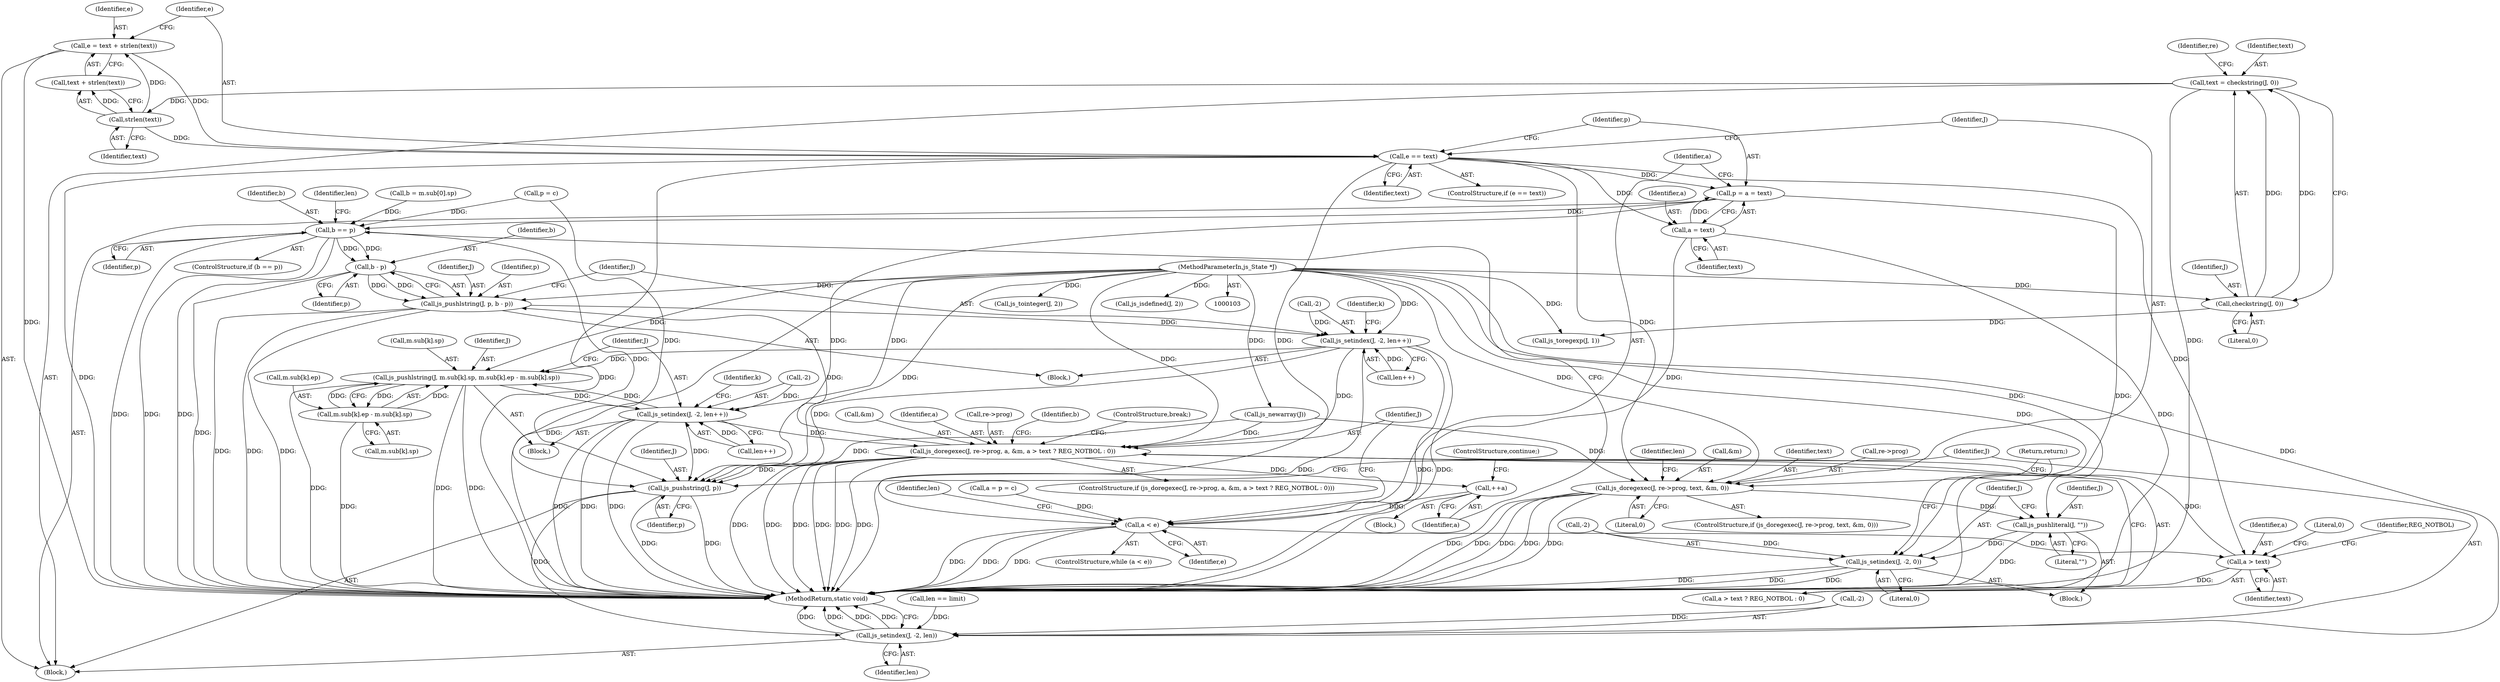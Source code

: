 digraph "0_mujs_00d4606c3baf813b7b1c176823b2729bf51002a2_4@pointer" {
"1000151" [label="(Call,e == text)"];
"1000144" [label="(Call,e = text + strlen(text))"];
"1000148" [label="(Call,strlen(text))"];
"1000117" [label="(Call,text = checkstring(J, 0))"];
"1000119" [label="(Call,checkstring(J, 0))"];
"1000104" [label="(MethodParameterIn,js_State *J)"];
"1000156" [label="(Call,js_doregexec(J, re->prog, text, &m, 0))"];
"1000171" [label="(Call,js_pushliteral(J, \"\"))"];
"1000174" [label="(Call,js_setindex(J, -2, 0))"];
"1000180" [label="(Call,p = a = text)"];
"1000225" [label="(Call,b == p)"];
"1000240" [label="(Call,b - p)"];
"1000237" [label="(Call,js_pushlstring(J, p, b - p))"];
"1000243" [label="(Call,js_setindex(J, -2, len++))"];
"1000191" [label="(Call,js_doregexec(J, re->prog, a, &m, a > text ? REG_NOTBOL : 0))"];
"1000229" [label="(Call,++a)"];
"1000186" [label="(Call,a < e)"];
"1000200" [label="(Call,a > text)"];
"1000306" [label="(Call,js_pushstring(J, p))"];
"1000309" [label="(Call,js_setindex(J, -2, len))"];
"1000266" [label="(Call,js_pushlstring(J, m.sub[k].sp, m.sub[k].ep - m.sub[k].sp))"];
"1000275" [label="(Call,m.sub[k].ep - m.sub[k].sp)"];
"1000290" [label="(Call,js_setindex(J, -2, len++))"];
"1000182" [label="(Call,a = text)"];
"1000224" [label="(ControlStructure,if (b == p))"];
"1000133" [label="(Call,js_tointeger(J, 2))"];
"1000227" [label="(Identifier,p)"];
"1000204" [label="(Literal,0)"];
"1000283" [label="(Call,m.sub[k].sp)"];
"1000124" [label="(Call,js_toregexp(J, 1))"];
"1000241" [label="(Identifier,b)"];
"1000226" [label="(Identifier,b)"];
"1000275" [label="(Call,m.sub[k].ep - m.sub[k].sp)"];
"1000118" [label="(Identifier,text)"];
"1000203" [label="(Identifier,REG_NOTBOL)"];
"1000187" [label="(Identifier,a)"];
"1000183" [label="(Identifier,a)"];
"1000201" [label="(Identifier,a)"];
"1000302" [label="(Call,len == limit)"];
"1000139" [label="(Call,js_newarray(J))"];
"1000260" [label="(Block,)"];
"1000175" [label="(Identifier,J)"];
"1000298" [label="(Call,p = c)"];
"1000180" [label="(Call,p = a = text)"];
"1000268" [label="(Call,m.sub[k].sp)"];
"1000225" [label="(Call,b == p)"];
"1000308" [label="(Identifier,p)"];
"1000188" [label="(Identifier,e)"];
"1000172" [label="(Identifier,J)"];
"1000179" [label="(Return,return;)"];
"1000181" [label="(Identifier,p)"];
"1000185" [label="(ControlStructure,while (a < e))"];
"1000199" [label="(Call,a > text ? REG_NOTBOL : 0)"];
"1000165" [label="(Block,)"];
"1000173" [label="(Literal,\"\")"];
"1000168" [label="(Identifier,len)"];
"1000123" [label="(Identifier,re)"];
"1000152" [label="(Identifier,e)"];
"1000119" [label="(Call,checkstring(J, 0))"];
"1000230" [label="(Identifier,a)"];
"1000191" [label="(Call,js_doregexec(J, re->prog, a, &m, a > text ? REG_NOTBOL : 0))"];
"1000120" [label="(Identifier,J)"];
"1000105" [label="(Block,)"];
"1000162" [label="(Call,&m)"];
"1000157" [label="(Identifier,J)"];
"1000144" [label="(Call,e = text + strlen(text))"];
"1000229" [label="(Call,++a)"];
"1000259" [label="(Identifier,k)"];
"1000117" [label="(Call,text = checkstring(J, 0))"];
"1000189" [label="(Block,)"];
"1000306" [label="(Call,js_pushstring(J, p))"];
"1000245" [label="(Call,-2)"];
"1000242" [label="(Identifier,p)"];
"1000148" [label="(Call,strlen(text))"];
"1000228" [label="(Block,)"];
"1000153" [label="(Identifier,text)"];
"1000303" [label="(Identifier,len)"];
"1000104" [label="(MethodParameterIn,js_State *J)"];
"1000151" [label="(Call,e == text)"];
"1000190" [label="(ControlStructure,if (js_doregexec(J, re->prog, a, &m, a > text ? REG_NOTBOL : 0)))"];
"1000161" [label="(Identifier,text)"];
"1000267" [label="(Identifier,J)"];
"1000291" [label="(Identifier,J)"];
"1000200" [label="(Call,a > text)"];
"1000186" [label="(Call,a < e)"];
"1000184" [label="(Identifier,text)"];
"1000309" [label="(Call,js_setindex(J, -2, len))"];
"1000314" [label="(MethodReturn,static void)"];
"1000155" [label="(ControlStructure,if (js_doregexec(J, re->prog, text, &m, 0)))"];
"1000292" [label="(Call,-2)"];
"1000266" [label="(Call,js_pushlstring(J, m.sub[k].sp, m.sub[k].ep - m.sub[k].sp))"];
"1000240" [label="(Call,b - p)"];
"1000234" [label="(Identifier,len)"];
"1000197" [label="(Call,&m)"];
"1000244" [label="(Identifier,J)"];
"1000176" [label="(Call,-2)"];
"1000146" [label="(Call,text + strlen(text))"];
"1000121" [label="(Literal,0)"];
"1000290" [label="(Call,js_setindex(J, -2, len++))"];
"1000158" [label="(Call,re->prog)"];
"1000196" [label="(Identifier,a)"];
"1000149" [label="(Identifier,text)"];
"1000238" [label="(Identifier,J)"];
"1000193" [label="(Call,re->prog)"];
"1000207" [label="(Identifier,b)"];
"1000276" [label="(Call,m.sub[k].ep)"];
"1000294" [label="(Call,len++)"];
"1000192" [label="(Identifier,J)"];
"1000156" [label="(Call,js_doregexec(J, re->prog, text, &m, 0))"];
"1000239" [label="(Identifier,p)"];
"1000150" [label="(ControlStructure,if (e == text))"];
"1000313" [label="(Identifier,len)"];
"1000296" [label="(Call,a = p = c)"];
"1000247" [label="(Call,len++)"];
"1000182" [label="(Call,a = text)"];
"1000174" [label="(Call,js_setindex(J, -2, 0))"];
"1000164" [label="(Literal,0)"];
"1000251" [label="(Identifier,k)"];
"1000145" [label="(Identifier,e)"];
"1000171" [label="(Call,js_pushliteral(J, \"\"))"];
"1000311" [label="(Call,-2)"];
"1000178" [label="(Literal,0)"];
"1000130" [label="(Call,js_isdefined(J, 2))"];
"1000205" [label="(ControlStructure,break;)"];
"1000231" [label="(ControlStructure,continue;)"];
"1000237" [label="(Call,js_pushlstring(J, p, b - p))"];
"1000206" [label="(Call,b = m.sub[0].sp)"];
"1000243" [label="(Call,js_setindex(J, -2, len++))"];
"1000307" [label="(Identifier,J)"];
"1000202" [label="(Identifier,text)"];
"1000310" [label="(Identifier,J)"];
"1000151" -> "1000150"  [label="AST: "];
"1000151" -> "1000153"  [label="CFG: "];
"1000152" -> "1000151"  [label="AST: "];
"1000153" -> "1000151"  [label="AST: "];
"1000157" -> "1000151"  [label="CFG: "];
"1000181" -> "1000151"  [label="CFG: "];
"1000151" -> "1000314"  [label="DDG: "];
"1000151" -> "1000314"  [label="DDG: "];
"1000144" -> "1000151"  [label="DDG: "];
"1000148" -> "1000151"  [label="DDG: "];
"1000151" -> "1000156"  [label="DDG: "];
"1000151" -> "1000180"  [label="DDG: "];
"1000151" -> "1000182"  [label="DDG: "];
"1000151" -> "1000186"  [label="DDG: "];
"1000151" -> "1000200"  [label="DDG: "];
"1000144" -> "1000105"  [label="AST: "];
"1000144" -> "1000146"  [label="CFG: "];
"1000145" -> "1000144"  [label="AST: "];
"1000146" -> "1000144"  [label="AST: "];
"1000152" -> "1000144"  [label="CFG: "];
"1000144" -> "1000314"  [label="DDG: "];
"1000148" -> "1000144"  [label="DDG: "];
"1000148" -> "1000146"  [label="AST: "];
"1000148" -> "1000149"  [label="CFG: "];
"1000149" -> "1000148"  [label="AST: "];
"1000146" -> "1000148"  [label="CFG: "];
"1000148" -> "1000146"  [label="DDG: "];
"1000117" -> "1000148"  [label="DDG: "];
"1000117" -> "1000105"  [label="AST: "];
"1000117" -> "1000119"  [label="CFG: "];
"1000118" -> "1000117"  [label="AST: "];
"1000119" -> "1000117"  [label="AST: "];
"1000123" -> "1000117"  [label="CFG: "];
"1000117" -> "1000314"  [label="DDG: "];
"1000119" -> "1000117"  [label="DDG: "];
"1000119" -> "1000117"  [label="DDG: "];
"1000119" -> "1000121"  [label="CFG: "];
"1000120" -> "1000119"  [label="AST: "];
"1000121" -> "1000119"  [label="AST: "];
"1000104" -> "1000119"  [label="DDG: "];
"1000119" -> "1000124"  [label="DDG: "];
"1000104" -> "1000103"  [label="AST: "];
"1000104" -> "1000314"  [label="DDG: "];
"1000104" -> "1000124"  [label="DDG: "];
"1000104" -> "1000130"  [label="DDG: "];
"1000104" -> "1000133"  [label="DDG: "];
"1000104" -> "1000139"  [label="DDG: "];
"1000104" -> "1000156"  [label="DDG: "];
"1000104" -> "1000171"  [label="DDG: "];
"1000104" -> "1000174"  [label="DDG: "];
"1000104" -> "1000191"  [label="DDG: "];
"1000104" -> "1000237"  [label="DDG: "];
"1000104" -> "1000243"  [label="DDG: "];
"1000104" -> "1000266"  [label="DDG: "];
"1000104" -> "1000290"  [label="DDG: "];
"1000104" -> "1000306"  [label="DDG: "];
"1000104" -> "1000309"  [label="DDG: "];
"1000156" -> "1000155"  [label="AST: "];
"1000156" -> "1000164"  [label="CFG: "];
"1000157" -> "1000156"  [label="AST: "];
"1000158" -> "1000156"  [label="AST: "];
"1000161" -> "1000156"  [label="AST: "];
"1000162" -> "1000156"  [label="AST: "];
"1000164" -> "1000156"  [label="AST: "];
"1000168" -> "1000156"  [label="CFG: "];
"1000179" -> "1000156"  [label="CFG: "];
"1000156" -> "1000314"  [label="DDG: "];
"1000156" -> "1000314"  [label="DDG: "];
"1000156" -> "1000314"  [label="DDG: "];
"1000156" -> "1000314"  [label="DDG: "];
"1000156" -> "1000314"  [label="DDG: "];
"1000139" -> "1000156"  [label="DDG: "];
"1000156" -> "1000171"  [label="DDG: "];
"1000171" -> "1000165"  [label="AST: "];
"1000171" -> "1000173"  [label="CFG: "];
"1000172" -> "1000171"  [label="AST: "];
"1000173" -> "1000171"  [label="AST: "];
"1000175" -> "1000171"  [label="CFG: "];
"1000171" -> "1000314"  [label="DDG: "];
"1000171" -> "1000174"  [label="DDG: "];
"1000174" -> "1000165"  [label="AST: "];
"1000174" -> "1000178"  [label="CFG: "];
"1000175" -> "1000174"  [label="AST: "];
"1000176" -> "1000174"  [label="AST: "];
"1000178" -> "1000174"  [label="AST: "];
"1000179" -> "1000174"  [label="CFG: "];
"1000174" -> "1000314"  [label="DDG: "];
"1000174" -> "1000314"  [label="DDG: "];
"1000174" -> "1000314"  [label="DDG: "];
"1000176" -> "1000174"  [label="DDG: "];
"1000180" -> "1000105"  [label="AST: "];
"1000180" -> "1000182"  [label="CFG: "];
"1000181" -> "1000180"  [label="AST: "];
"1000182" -> "1000180"  [label="AST: "];
"1000187" -> "1000180"  [label="CFG: "];
"1000180" -> "1000314"  [label="DDG: "];
"1000182" -> "1000180"  [label="DDG: "];
"1000180" -> "1000225"  [label="DDG: "];
"1000180" -> "1000306"  [label="DDG: "];
"1000225" -> "1000224"  [label="AST: "];
"1000225" -> "1000227"  [label="CFG: "];
"1000226" -> "1000225"  [label="AST: "];
"1000227" -> "1000225"  [label="AST: "];
"1000230" -> "1000225"  [label="CFG: "];
"1000234" -> "1000225"  [label="CFG: "];
"1000225" -> "1000314"  [label="DDG: "];
"1000225" -> "1000314"  [label="DDG: "];
"1000225" -> "1000314"  [label="DDG: "];
"1000206" -> "1000225"  [label="DDG: "];
"1000298" -> "1000225"  [label="DDG: "];
"1000225" -> "1000240"  [label="DDG: "];
"1000225" -> "1000240"  [label="DDG: "];
"1000225" -> "1000306"  [label="DDG: "];
"1000240" -> "1000237"  [label="AST: "];
"1000240" -> "1000242"  [label="CFG: "];
"1000241" -> "1000240"  [label="AST: "];
"1000242" -> "1000240"  [label="AST: "];
"1000237" -> "1000240"  [label="CFG: "];
"1000240" -> "1000314"  [label="DDG: "];
"1000240" -> "1000237"  [label="DDG: "];
"1000240" -> "1000237"  [label="DDG: "];
"1000237" -> "1000189"  [label="AST: "];
"1000238" -> "1000237"  [label="AST: "];
"1000239" -> "1000237"  [label="AST: "];
"1000244" -> "1000237"  [label="CFG: "];
"1000237" -> "1000314"  [label="DDG: "];
"1000237" -> "1000314"  [label="DDG: "];
"1000237" -> "1000314"  [label="DDG: "];
"1000191" -> "1000237"  [label="DDG: "];
"1000237" -> "1000243"  [label="DDG: "];
"1000243" -> "1000189"  [label="AST: "];
"1000243" -> "1000247"  [label="CFG: "];
"1000244" -> "1000243"  [label="AST: "];
"1000245" -> "1000243"  [label="AST: "];
"1000247" -> "1000243"  [label="AST: "];
"1000251" -> "1000243"  [label="CFG: "];
"1000243" -> "1000314"  [label="DDG: "];
"1000243" -> "1000314"  [label="DDG: "];
"1000243" -> "1000314"  [label="DDG: "];
"1000243" -> "1000191"  [label="DDG: "];
"1000245" -> "1000243"  [label="DDG: "];
"1000247" -> "1000243"  [label="DDG: "];
"1000243" -> "1000266"  [label="DDG: "];
"1000243" -> "1000306"  [label="DDG: "];
"1000191" -> "1000190"  [label="AST: "];
"1000191" -> "1000199"  [label="CFG: "];
"1000192" -> "1000191"  [label="AST: "];
"1000193" -> "1000191"  [label="AST: "];
"1000196" -> "1000191"  [label="AST: "];
"1000197" -> "1000191"  [label="AST: "];
"1000199" -> "1000191"  [label="AST: "];
"1000205" -> "1000191"  [label="CFG: "];
"1000207" -> "1000191"  [label="CFG: "];
"1000191" -> "1000314"  [label="DDG: "];
"1000191" -> "1000314"  [label="DDG: "];
"1000191" -> "1000314"  [label="DDG: "];
"1000191" -> "1000314"  [label="DDG: "];
"1000191" -> "1000314"  [label="DDG: "];
"1000191" -> "1000314"  [label="DDG: "];
"1000290" -> "1000191"  [label="DDG: "];
"1000139" -> "1000191"  [label="DDG: "];
"1000200" -> "1000191"  [label="DDG: "];
"1000191" -> "1000229"  [label="DDG: "];
"1000191" -> "1000306"  [label="DDG: "];
"1000229" -> "1000228"  [label="AST: "];
"1000229" -> "1000230"  [label="CFG: "];
"1000230" -> "1000229"  [label="AST: "];
"1000231" -> "1000229"  [label="CFG: "];
"1000229" -> "1000186"  [label="DDG: "];
"1000186" -> "1000185"  [label="AST: "];
"1000186" -> "1000188"  [label="CFG: "];
"1000187" -> "1000186"  [label="AST: "];
"1000188" -> "1000186"  [label="AST: "];
"1000192" -> "1000186"  [label="CFG: "];
"1000303" -> "1000186"  [label="CFG: "];
"1000186" -> "1000314"  [label="DDG: "];
"1000186" -> "1000314"  [label="DDG: "];
"1000186" -> "1000314"  [label="DDG: "];
"1000296" -> "1000186"  [label="DDG: "];
"1000182" -> "1000186"  [label="DDG: "];
"1000186" -> "1000200"  [label="DDG: "];
"1000200" -> "1000199"  [label="AST: "];
"1000200" -> "1000202"  [label="CFG: "];
"1000201" -> "1000200"  [label="AST: "];
"1000202" -> "1000200"  [label="AST: "];
"1000203" -> "1000200"  [label="CFG: "];
"1000204" -> "1000200"  [label="CFG: "];
"1000200" -> "1000314"  [label="DDG: "];
"1000306" -> "1000105"  [label="AST: "];
"1000306" -> "1000308"  [label="CFG: "];
"1000307" -> "1000306"  [label="AST: "];
"1000308" -> "1000306"  [label="AST: "];
"1000310" -> "1000306"  [label="CFG: "];
"1000306" -> "1000314"  [label="DDG: "];
"1000306" -> "1000314"  [label="DDG: "];
"1000290" -> "1000306"  [label="DDG: "];
"1000139" -> "1000306"  [label="DDG: "];
"1000298" -> "1000306"  [label="DDG: "];
"1000306" -> "1000309"  [label="DDG: "];
"1000309" -> "1000105"  [label="AST: "];
"1000309" -> "1000313"  [label="CFG: "];
"1000310" -> "1000309"  [label="AST: "];
"1000311" -> "1000309"  [label="AST: "];
"1000313" -> "1000309"  [label="AST: "];
"1000314" -> "1000309"  [label="CFG: "];
"1000309" -> "1000314"  [label="DDG: "];
"1000309" -> "1000314"  [label="DDG: "];
"1000309" -> "1000314"  [label="DDG: "];
"1000309" -> "1000314"  [label="DDG: "];
"1000311" -> "1000309"  [label="DDG: "];
"1000302" -> "1000309"  [label="DDG: "];
"1000266" -> "1000260"  [label="AST: "];
"1000266" -> "1000275"  [label="CFG: "];
"1000267" -> "1000266"  [label="AST: "];
"1000268" -> "1000266"  [label="AST: "];
"1000275" -> "1000266"  [label="AST: "];
"1000291" -> "1000266"  [label="CFG: "];
"1000266" -> "1000314"  [label="DDG: "];
"1000266" -> "1000314"  [label="DDG: "];
"1000266" -> "1000314"  [label="DDG: "];
"1000290" -> "1000266"  [label="DDG: "];
"1000275" -> "1000266"  [label="DDG: "];
"1000275" -> "1000266"  [label="DDG: "];
"1000266" -> "1000275"  [label="DDG: "];
"1000266" -> "1000290"  [label="DDG: "];
"1000275" -> "1000283"  [label="CFG: "];
"1000276" -> "1000275"  [label="AST: "];
"1000283" -> "1000275"  [label="AST: "];
"1000275" -> "1000314"  [label="DDG: "];
"1000290" -> "1000260"  [label="AST: "];
"1000290" -> "1000294"  [label="CFG: "];
"1000291" -> "1000290"  [label="AST: "];
"1000292" -> "1000290"  [label="AST: "];
"1000294" -> "1000290"  [label="AST: "];
"1000259" -> "1000290"  [label="CFG: "];
"1000290" -> "1000314"  [label="DDG: "];
"1000290" -> "1000314"  [label="DDG: "];
"1000290" -> "1000314"  [label="DDG: "];
"1000292" -> "1000290"  [label="DDG: "];
"1000294" -> "1000290"  [label="DDG: "];
"1000182" -> "1000184"  [label="CFG: "];
"1000183" -> "1000182"  [label="AST: "];
"1000184" -> "1000182"  [label="AST: "];
"1000182" -> "1000314"  [label="DDG: "];
}
